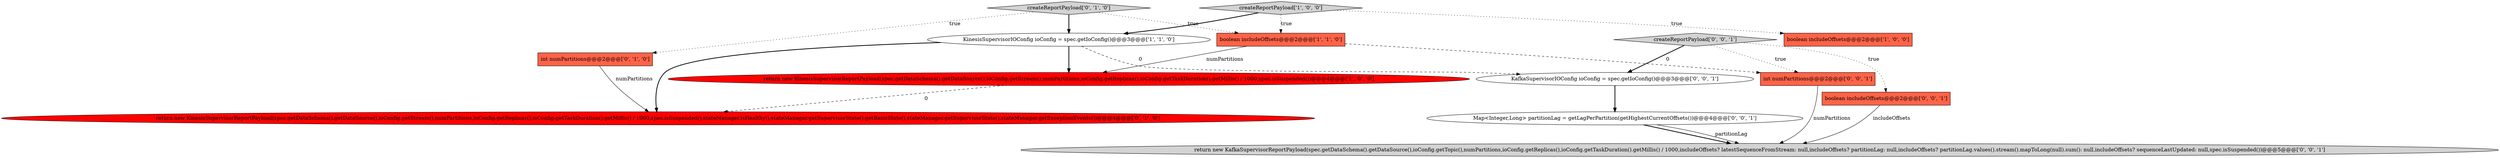 digraph {
6 [style = filled, label = "createReportPayload['0', '1', '0']", fillcolor = lightgray, shape = diamond image = "AAA0AAABBB2BBB"];
9 [style = filled, label = "KafkaSupervisorIOConfig ioConfig = spec.getIoConfig()@@@3@@@['0', '0', '1']", fillcolor = white, shape = ellipse image = "AAA0AAABBB3BBB"];
8 [style = filled, label = "boolean includeOffsets@@@2@@@['0', '0', '1']", fillcolor = tomato, shape = box image = "AAA0AAABBB3BBB"];
7 [style = filled, label = "return new KinesisSupervisorReportPayload(spec.getDataSchema().getDataSource(),ioConfig.getStream(),numPartitions,ioConfig.getReplicas(),ioConfig.getTaskDuration().getMillis() / 1000,spec.isSuspended(),stateManager.isHealthy(),stateManager.getSupervisorState().getBasicState(),stateManager.getSupervisorState(),stateManager.getExceptionEvents())@@@4@@@['0', '1', '0']", fillcolor = red, shape = ellipse image = "AAA1AAABBB2BBB"];
5 [style = filled, label = "int numPartitions@@@2@@@['0', '1', '0']", fillcolor = tomato, shape = box image = "AAA0AAABBB2BBB"];
12 [style = filled, label = "return new KafkaSupervisorReportPayload(spec.getDataSchema().getDataSource(),ioConfig.getTopic(),numPartitions,ioConfig.getReplicas(),ioConfig.getTaskDuration().getMillis() / 1000,includeOffsets? latestSequenceFromStream: null,includeOffsets? partitionLag: null,includeOffsets? partitionLag.values().stream().mapToLong(null).sum(): null,includeOffsets? sequenceLastUpdated: null,spec.isSuspended())@@@5@@@['0', '0', '1']", fillcolor = lightgray, shape = ellipse image = "AAA0AAABBB3BBB"];
13 [style = filled, label = "createReportPayload['0', '0', '1']", fillcolor = lightgray, shape = diamond image = "AAA0AAABBB3BBB"];
0 [style = filled, label = "KinesisSupervisorIOConfig ioConfig = spec.getIoConfig()@@@3@@@['1', '1', '0']", fillcolor = white, shape = ellipse image = "AAA0AAABBB1BBB"];
3 [style = filled, label = "createReportPayload['1', '0', '0']", fillcolor = lightgray, shape = diamond image = "AAA0AAABBB1BBB"];
11 [style = filled, label = "Map<Integer,Long> partitionLag = getLagPerPartition(getHighestCurrentOffsets())@@@4@@@['0', '0', '1']", fillcolor = white, shape = ellipse image = "AAA0AAABBB3BBB"];
4 [style = filled, label = "boolean includeOffsets@@@2@@@['1', '1', '0']", fillcolor = tomato, shape = box image = "AAA0AAABBB1BBB"];
10 [style = filled, label = "int numPartitions@@@2@@@['0', '0', '1']", fillcolor = tomato, shape = box image = "AAA0AAABBB3BBB"];
2 [style = filled, label = "return new KinesisSupervisorReportPayload(spec.getDataSchema().getDataSource(),ioConfig.getStream(),numPartitions,ioConfig.getReplicas(),ioConfig.getTaskDuration().getMillis() / 1000,spec.isSuspended())@@@4@@@['1', '0', '0']", fillcolor = red, shape = ellipse image = "AAA1AAABBB1BBB"];
1 [style = filled, label = "boolean includeOffsets@@@2@@@['1', '0', '0']", fillcolor = tomato, shape = box image = "AAA0AAABBB1BBB"];
9->11 [style = bold, label=""];
4->2 [style = solid, label="numPartitions"];
0->2 [style = bold, label=""];
8->12 [style = solid, label="includeOffsets"];
3->4 [style = dotted, label="true"];
11->12 [style = bold, label=""];
6->0 [style = bold, label=""];
2->7 [style = dashed, label="0"];
13->10 [style = dotted, label="true"];
11->12 [style = solid, label="partitionLag"];
3->0 [style = bold, label=""];
0->7 [style = bold, label=""];
5->7 [style = solid, label="numPartitions"];
6->4 [style = dotted, label="true"];
13->8 [style = dotted, label="true"];
10->12 [style = solid, label="numPartitions"];
13->9 [style = bold, label=""];
0->9 [style = dashed, label="0"];
4->10 [style = dashed, label="0"];
3->1 [style = dotted, label="true"];
6->5 [style = dotted, label="true"];
}
